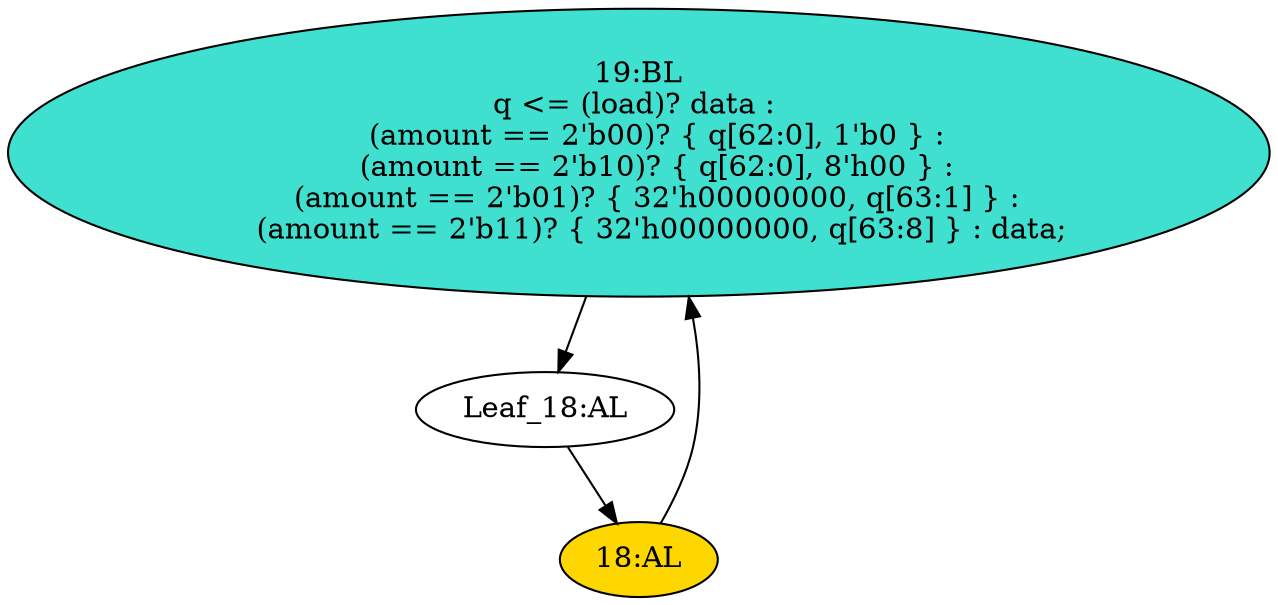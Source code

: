 strict digraph "compose( ,  )" {
	node [label="\N"];
	"19:BL"	[ast="<pyverilog.vparser.ast.Block object at 0x7fea8fd77390>",
		fillcolor=turquoise,
		label="19:BL
q <= (load)? data : 
     (amount == 2'b00)? { q[62:0], 1'b0 } : 
     (amount == 2'b10)? { q[62:0], 8'h00 } : 
     (amount == \
2'b01)? { 32'h00000000, q[63:1] } : 
     (amount == 2'b11)? { 32'h00000000, q[63:8] } : data;",
		statements="[<pyverilog.vparser.ast.NonblockingSubstitution object at 0x7fea8fd63790>]",
		style=filled,
		typ=Block];
	"Leaf_18:AL"	[def_var="['q']",
		label="Leaf_18:AL"];
	"19:BL" -> "Leaf_18:AL"	[cond="[]",
		lineno=None];
	"18:AL"	[ast="<pyverilog.vparser.ast.Always object at 0x7fea8fd771d0>",
		clk_sens=True,
		fillcolor=gold,
		label="18:AL",
		sens="['clk']",
		statements="[]",
		style=filled,
		typ=Always,
		use_var="['load', 'q', 'amount', 'data']"];
	"Leaf_18:AL" -> "18:AL";
	"18:AL" -> "19:BL"	[cond="[]",
		lineno=None];
}
